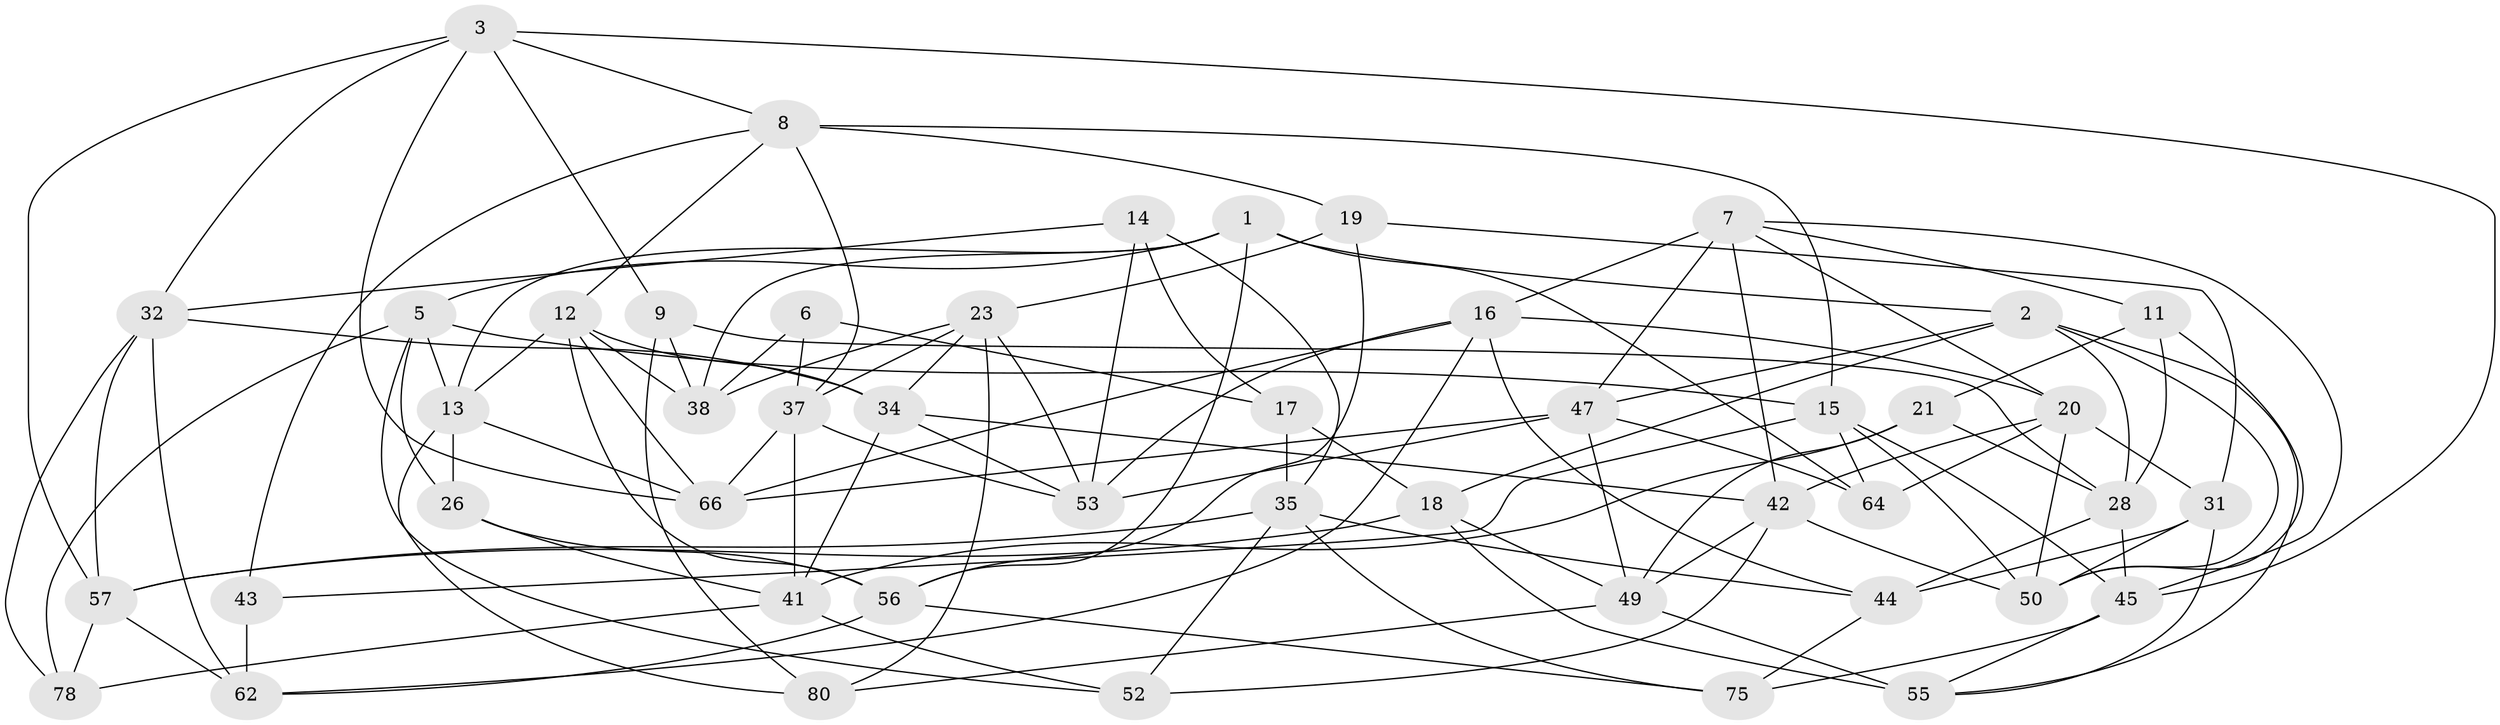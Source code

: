 // Generated by graph-tools (version 1.1) at 2025/24/03/03/25 07:24:23]
// undirected, 47 vertices, 123 edges
graph export_dot {
graph [start="1"]
  node [color=gray90,style=filled];
  1 [super="+4"];
  2 [super="+25"];
  3 [super="+48"];
  5 [super="+60"];
  6;
  7 [super="+24"];
  8 [super="+10"];
  9;
  11;
  12 [super="+40"];
  13 [super="+51"];
  14;
  15 [super="+36"];
  16 [super="+30"];
  17;
  18 [super="+33"];
  19;
  20 [super="+22"];
  21;
  23 [super="+27"];
  26;
  28 [super="+29"];
  31 [super="+59"];
  32 [super="+54"];
  34 [super="+76"];
  35 [super="+71"];
  37 [super="+39"];
  38 [super="+63"];
  41 [super="+46"];
  42 [super="+72"];
  43;
  44 [super="+70"];
  45 [super="+58"];
  47 [super="+79"];
  49 [super="+77"];
  50 [super="+65"];
  52;
  53 [super="+73"];
  55 [super="+69"];
  56 [super="+61"];
  57 [super="+68"];
  62 [super="+74"];
  64;
  66 [super="+67"];
  75;
  78;
  80;
  1 -- 64;
  1 -- 5;
  1 -- 56;
  1 -- 38;
  1 -- 13;
  1 -- 2;
  2 -- 18;
  2 -- 47;
  2 -- 50;
  2 -- 28;
  2 -- 55;
  3 -- 9;
  3 -- 57;
  3 -- 66;
  3 -- 8;
  3 -- 32;
  3 -- 45;
  5 -- 26;
  5 -- 78;
  5 -- 52;
  5 -- 15;
  5 -- 13;
  6 -- 38 [weight=2];
  6 -- 17;
  6 -- 37;
  7 -- 16;
  7 -- 47;
  7 -- 45;
  7 -- 42;
  7 -- 11;
  7 -- 20;
  8 -- 12;
  8 -- 43;
  8 -- 19;
  8 -- 15;
  8 -- 37;
  9 -- 80;
  9 -- 28;
  9 -- 38;
  11 -- 21;
  11 -- 50;
  11 -- 28;
  12 -- 34;
  12 -- 13;
  12 -- 56;
  12 -- 66;
  12 -- 38;
  13 -- 66;
  13 -- 26;
  13 -- 80;
  14 -- 35;
  14 -- 17;
  14 -- 53;
  14 -- 32;
  15 -- 50;
  15 -- 45;
  15 -- 64;
  15 -- 43;
  16 -- 53;
  16 -- 66;
  16 -- 62;
  16 -- 20;
  16 -- 44;
  17 -- 18;
  17 -- 35;
  18 -- 57;
  18 -- 55 [weight=2];
  18 -- 49;
  19 -- 31;
  19 -- 23;
  19 -- 56;
  20 -- 42;
  20 -- 31;
  20 -- 64;
  20 -- 50;
  21 -- 28;
  21 -- 49;
  21 -- 41;
  23 -- 80;
  23 -- 34;
  23 -- 53;
  23 -- 38;
  23 -- 37;
  26 -- 56;
  26 -- 41;
  28 -- 45;
  28 -- 44;
  31 -- 44 [weight=2];
  31 -- 50;
  31 -- 55;
  32 -- 62;
  32 -- 78;
  32 -- 57;
  32 -- 34;
  34 -- 41;
  34 -- 42;
  34 -- 53;
  35 -- 52;
  35 -- 44;
  35 -- 75;
  35 -- 57;
  37 -- 41;
  37 -- 53;
  37 -- 66;
  41 -- 52;
  41 -- 78;
  42 -- 49;
  42 -- 52;
  42 -- 50;
  43 -- 62 [weight=2];
  44 -- 75;
  45 -- 75;
  45 -- 55;
  47 -- 49;
  47 -- 64;
  47 -- 66;
  47 -- 53;
  49 -- 55;
  49 -- 80;
  56 -- 75;
  56 -- 62;
  57 -- 62;
  57 -- 78;
}
